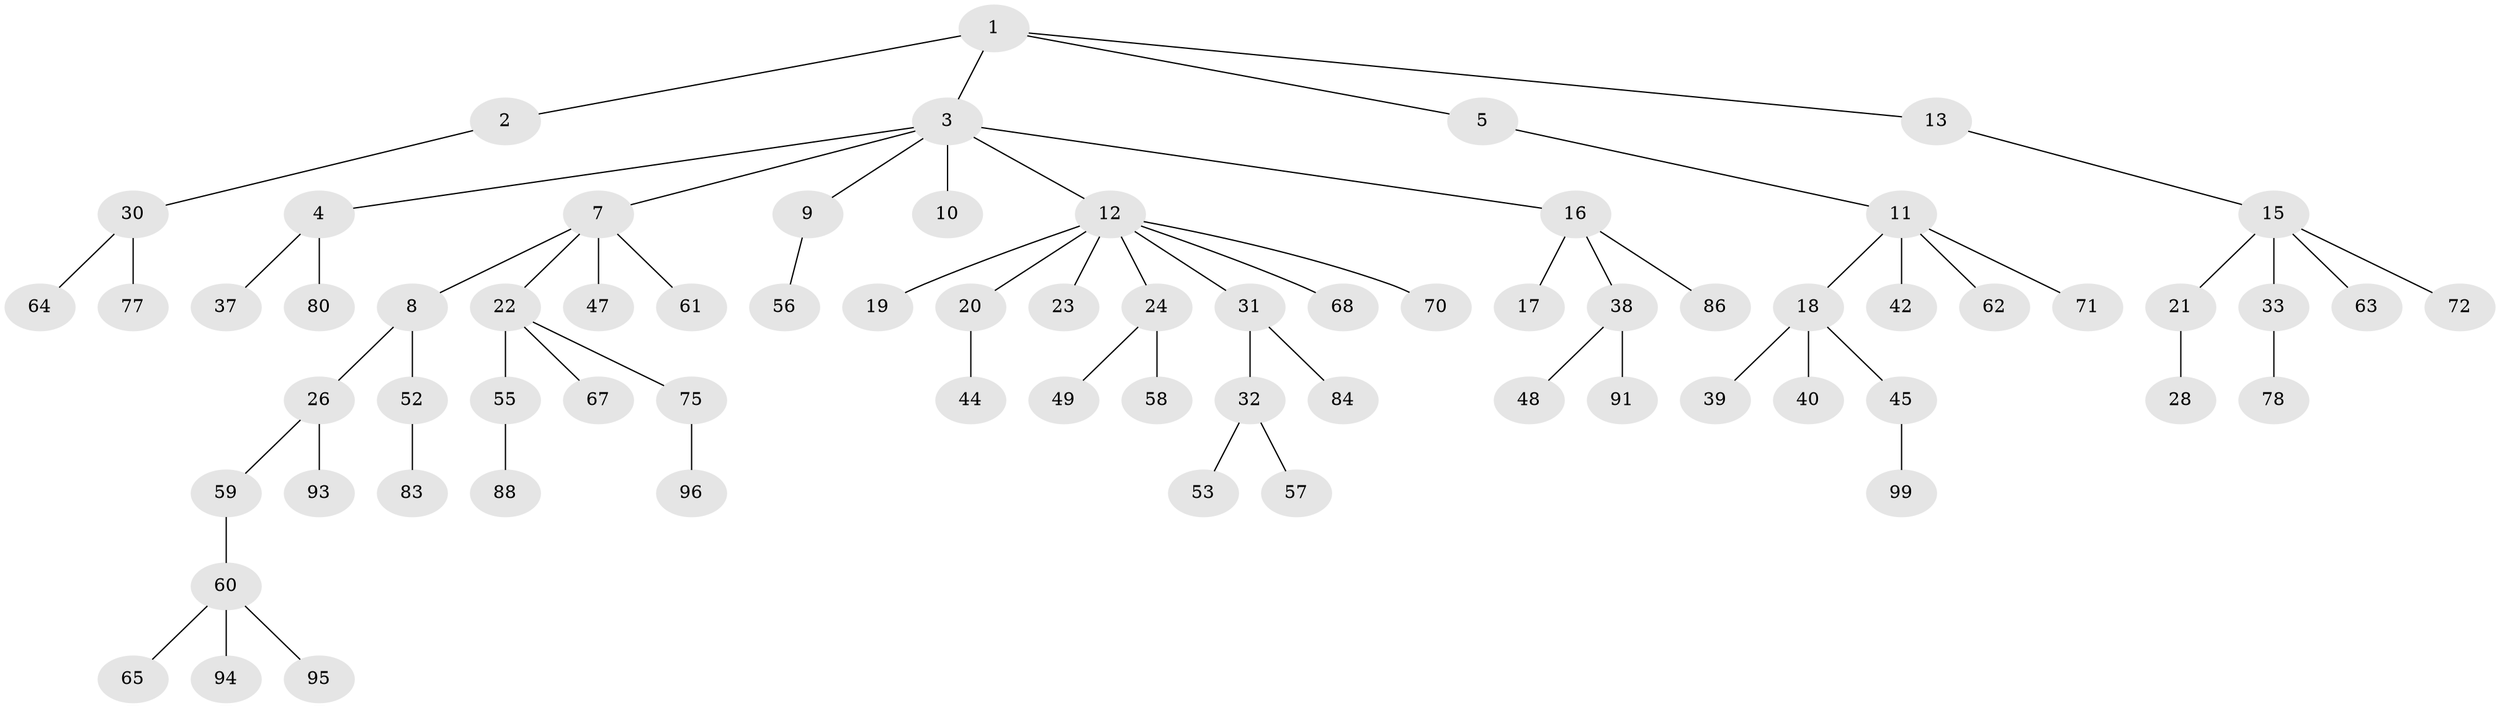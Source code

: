 // original degree distribution, {5: 0.03, 2: 0.26, 7: 0.01, 3: 0.15, 6: 0.01, 1: 0.49, 8: 0.01, 4: 0.04}
// Generated by graph-tools (version 1.1) at 2025/38/02/21/25 10:38:55]
// undirected, 70 vertices, 69 edges
graph export_dot {
graph [start="1"]
  node [color=gray90,style=filled];
  1 [super="+54"];
  2;
  3 [super="+6"];
  4 [super="+29"];
  5;
  7 [super="+79"];
  8 [super="+46"];
  9 [super="+25"];
  10;
  11 [super="+35"];
  12 [super="+14"];
  13 [super="+41"];
  15 [super="+50"];
  16 [super="+34"];
  17;
  18 [super="+36"];
  19 [super="+92"];
  20 [super="+76"];
  21 [super="+27"];
  22 [super="+69"];
  23 [super="+98"];
  24 [super="+100"];
  26 [super="+43"];
  28;
  30 [super="+74"];
  31;
  32 [super="+51"];
  33;
  37 [super="+82"];
  38 [super="+90"];
  39;
  40;
  42;
  44;
  45;
  47;
  48;
  49;
  52;
  53;
  55;
  56 [super="+73"];
  57;
  58;
  59;
  60 [super="+81"];
  61 [super="+85"];
  62 [super="+97"];
  63;
  64;
  65 [super="+66"];
  67 [super="+89"];
  68;
  70;
  71;
  72;
  75;
  77;
  78;
  80;
  83 [super="+87"];
  84;
  86;
  88;
  91;
  93;
  94;
  95;
  96;
  99;
  1 -- 2;
  1 -- 3;
  1 -- 5;
  1 -- 13;
  2 -- 30;
  3 -- 4;
  3 -- 7;
  3 -- 9;
  3 -- 12;
  3 -- 16;
  3 -- 10;
  4 -- 80;
  4 -- 37;
  5 -- 11;
  7 -- 8;
  7 -- 22;
  7 -- 47;
  7 -- 61;
  8 -- 26;
  8 -- 52;
  9 -- 56;
  11 -- 18;
  11 -- 42;
  11 -- 62;
  11 -- 71;
  12 -- 68;
  12 -- 70;
  12 -- 19;
  12 -- 20;
  12 -- 23;
  12 -- 24;
  12 -- 31;
  13 -- 15;
  15 -- 21;
  15 -- 33;
  15 -- 72;
  15 -- 63;
  16 -- 17;
  16 -- 38;
  16 -- 86;
  18 -- 39;
  18 -- 40;
  18 -- 45;
  20 -- 44;
  21 -- 28;
  22 -- 55;
  22 -- 67;
  22 -- 75;
  24 -- 49;
  24 -- 58;
  26 -- 59;
  26 -- 93;
  30 -- 64;
  30 -- 77;
  31 -- 32;
  31 -- 84;
  32 -- 57;
  32 -- 53;
  33 -- 78;
  38 -- 48;
  38 -- 91;
  45 -- 99;
  52 -- 83;
  55 -- 88;
  59 -- 60;
  60 -- 65;
  60 -- 94;
  60 -- 95;
  75 -- 96;
}
